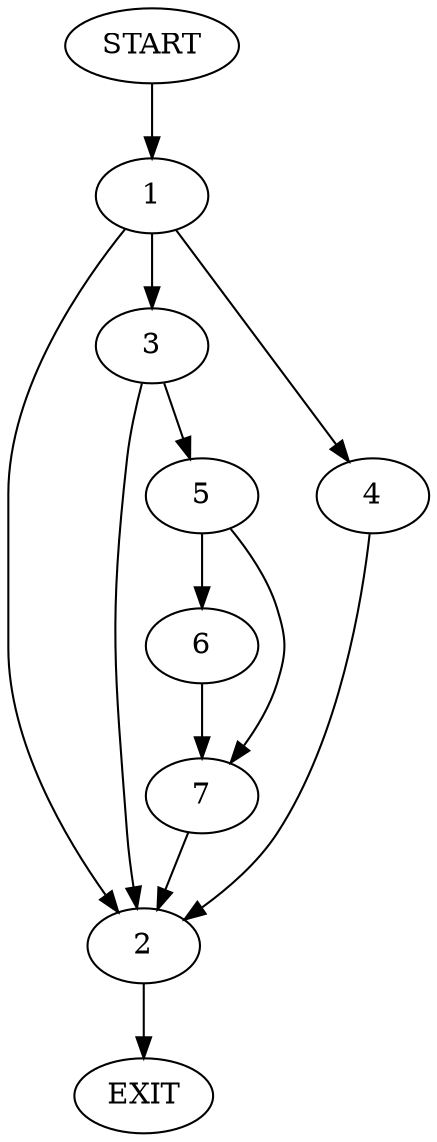 digraph {
0 [label="START"]
8 [label="EXIT"]
0 -> 1
1 -> 2
1 -> 3
1 -> 4
4 -> 2
3 -> 2
3 -> 5
2 -> 8
5 -> 6
5 -> 7
7 -> 2
6 -> 7
}
